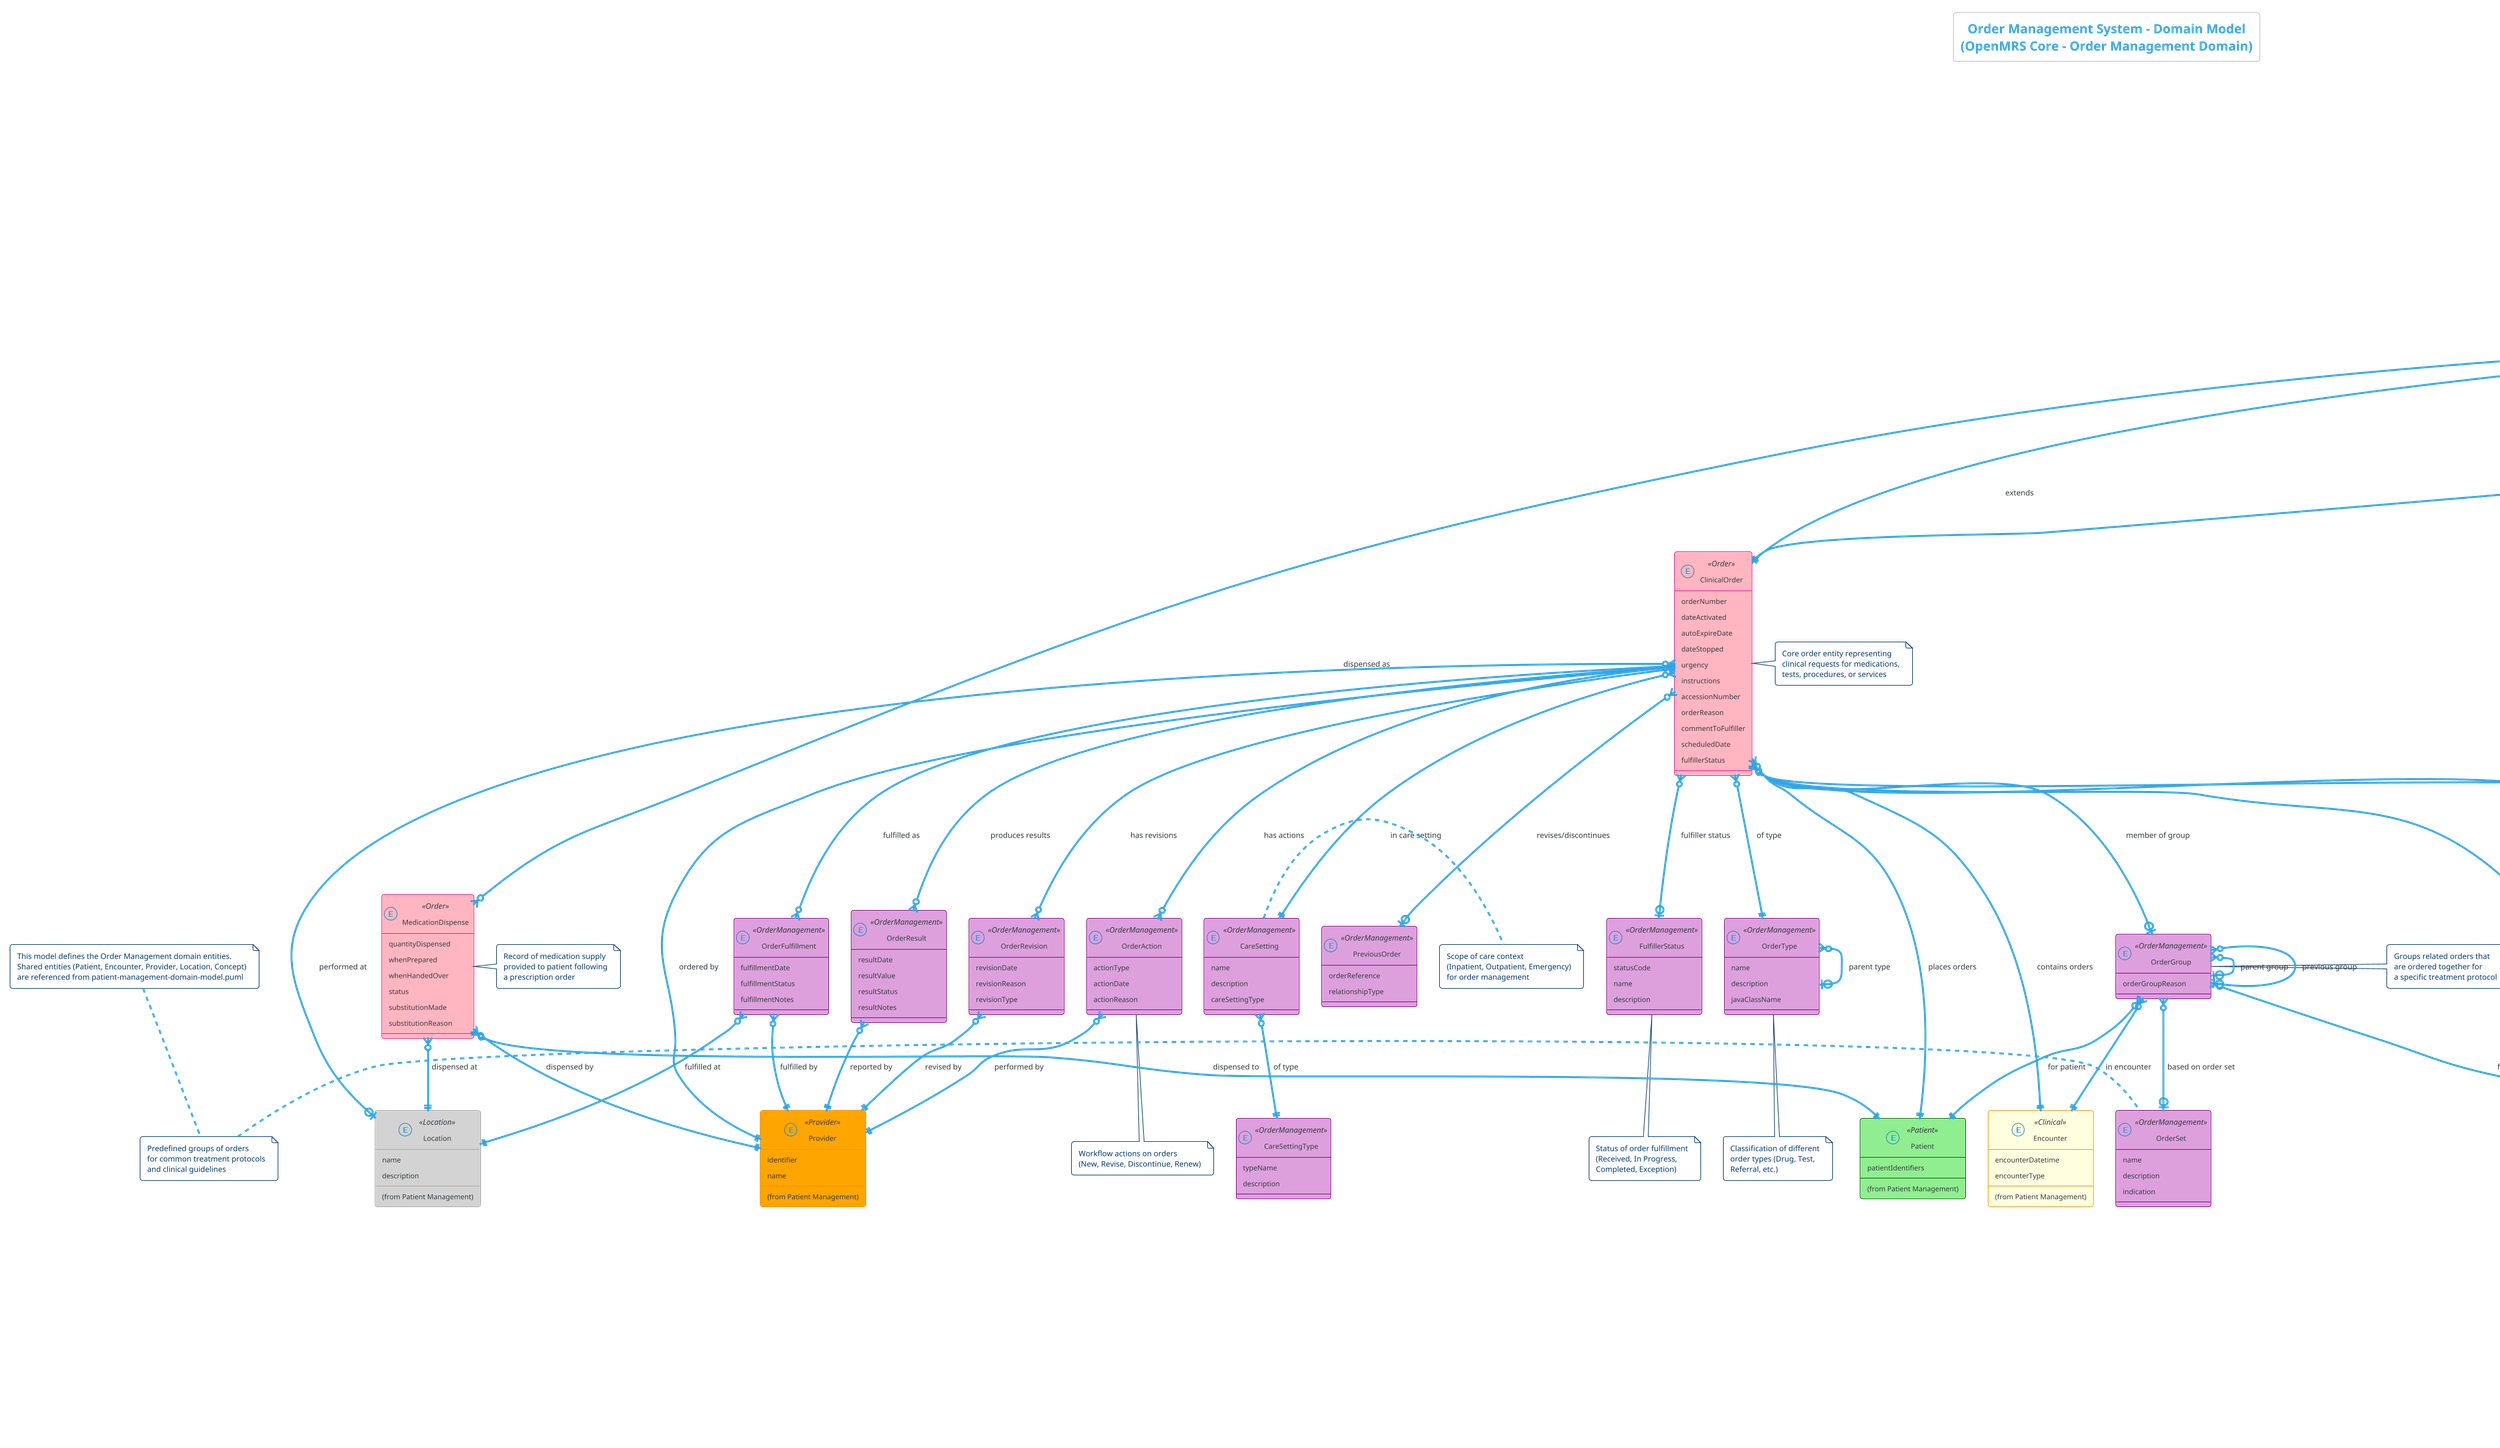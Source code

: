 @startuml Order Management System - Domain Model
!theme cerulean-outline
title Order Management System - Domain Model\n(OpenMRS Core - Order Management Domain)

' This model defines the conceptual domain entities for Order Management
' References shared entities from: patient-management-domain-model.puml and clinical-data-management-domain-model.puml
' Focuses on conceptual entities without database-specific implementation details

' Define entity colors and styles - consistent with other domain models
' Color Legend - aligned with DOMAIN_COLOR_STANDARDS.md:
' - LightGreen (Patient): Patient-specific entities (from Patient Management)
' - Orange (Provider): Healthcare provider entities (from Patient Management)
' - LightGray (Location): Location and facility entities (from Patient Management)
' - LightYellow (Clinical): Clinical care episode entities (from Patient Management)
' - LightCyan (Concept): Clinical vocabulary and concept entities (from Patient Management)
' - LightPink (Order): Clinical order and request entities (Order Management Domain)
' - LightSalmon (Pharmaceutical): Medication and pharmaceutical entities (Order Management Domain)
' - Wheat (Service): Service and test order entities (Order Management Domain)
' - Plum (OrderManagement): Order workflow and management entities (Order Management Domain)

skinparam class {
    ' Shared entities from other domain models
    BackgroundColor<<Patient>> LightGreen
    BackgroundColor<<Provider>> Orange
    BackgroundColor<<Location>> LightGray
    BackgroundColor<<Clinical>> LightYellow
    BackgroundColor<<Concept>> LightCyan
    
    ' Order Management specific entities - aligned with standards
    BackgroundColor<<Order>> LightPink
    BackgroundColor<<Pharmaceutical>> LightSalmon
    BackgroundColor<<Service>> Wheat
    BackgroundColor<<OrderManagement>> Plum
    
    ' Border colors for better distinction
    BorderColor<<Patient>> DarkGreen
    BorderColor<<Provider>> DarkOrange
    BorderColor<<Location>> DarkGray
    BorderColor<<Clinical>> DarkOrange
    BorderColor<<Concept>> DarkCyan
    BorderColor<<Order>> DeepPink
    BorderColor<<Pharmaceutical>> DarkRed
    BorderColor<<Service>> DarkGoldenRod
    BorderColor<<OrderManagement>> DarkMagenta
}

' === SHARED ENTITIES (referenced from patient-management-domain-model.puml) ===
entity Patient <<Patient>> {
    patientIdentifiers
    (from Patient Management)
}

entity Encounter <<Clinical>> {
    encounterDatetime
    encounterType
    (from Patient Management)
}

entity Provider <<Provider>> {
    identifier
    name
    (from Patient Management)
}

entity Location <<Location>> {
    name
    description
    (from Patient Management)
}

entity Concept <<Concept>> {
    name
    description
    conceptClass
    datatype
    (from Patient Management)
}

' === ORDER MANAGEMENT CORE ENTITIES ===

' Core Order Entity
entity ClinicalOrder <<Order>> {
    orderNumber
    dateActivated
    autoExpireDate
    dateStopped
    urgency
    instructions
    accessionNumber
    orderReason
    commentToFulfiller
    scheduledDate
    fulfillerStatus
}

' Order Action Workflow
entity OrderAction <<OrderManagement>> {
    actionType
    actionDate
    actionReason
}

entity OrderUrgency <<OrderManagement>> {
    urgencyLevel
    name
    description
}

entity FulfillerStatus <<OrderManagement>> {
    statusCode
    name
    description
}

' Order Classification
entity OrderType <<OrderManagement>> {
    name
    description
    javaClassName
}

entity CareSetting <<OrderManagement>> {
    name
    description
    careSettingType
}

entity CareSettingType <<OrderManagement>> {
    typeName
    description
}

' Order Grouping
entity OrderGroup <<OrderManagement>> {
    orderGroupReason
}

entity OrderSet <<OrderManagement>> {
    name
    description
    indication
}

' === MEDICATION ORDER ENTITIES ===

' Medication Order
entity MedicationOrder <<Order>> {
    dose
    asNeeded
    asNeededCondition
    quantity
    numRefills
    duration
    brandName
    dispenseAsWritten
    dosingInstructions
}

entity DosingInstructions <<Pharmaceutical>> {
    instructions
    administrationInstructions
}

' Order Frequency
entity OrderFrequency <<Pharmaceutical>> {
    frequencyPerDay
    name
    description
}

' Medication Entity
entity Medication <<Pharmaceutical>> {
    name
    strength
    combination
    maximumDailyDose
    minimumDailyDose
}

entity MedicationIngredient <<Pharmaceutical>> {
    name
    strength
}

entity DosageForm <<Pharmaceutical>> {
    name
    description
}

' Medication Dispensing
entity MedicationDispense <<Order>> {
    quantityDispensed
    whenPrepared
    whenHandedOver
    status
    substitutionMade
    substitutionReason
}

' === SERVICE ORDER ENTITIES ===

' Test Order
entity TestOrder <<Service>> {
    clinicalHistory
    specimenSource
    laterality
    numberOfRepeats
}

entity Laterality <<Service>> {
    side
    description
}

entity SpecimenSource <<Service>> {
    name
    description
}

' Referral Order
entity ReferralOrder <<Service>> {
    referralReason
    specialtyArea
    urgencyLevel
}

entity SpecialtyArea <<Service>> {
    name
    description
}

' Generic Service Order
entity ServiceOrder <<Service>> {
    clinicalHistory
    frequency
    numberOfRepeats
    location
}

' === ORDER MANAGEMENT WORKFLOW ENTITIES ===

' Order Fulfillment
entity OrderFulfillment <<OrderManagement>> {
    fulfillmentDate
    fulfillmentStatus
    fulfillmentNotes
}

entity OrderResult <<OrderManagement>> {
    resultDate
    resultValue
    resultStatus
    resultNotes
}

' Order Revision and History
entity OrderRevision <<OrderManagement>> {
    revisionDate
    revisionReason
    revisionType
}

entity PreviousOrder <<OrderManagement>> {
    orderReference
    relationshipType
}

' === RELATIONSHIPS ===

' Core Order Relationships
Patient ||--o{ ClinicalOrder : "places orders"
Encounter ||--o{ ClinicalOrder : "contains orders"
ClinicalOrder }o--|| Provider : "ordered by"
ClinicalOrder }o--|| OrderType : "of type"
ClinicalOrder }o--|| CareSetting : "in care setting"
ClinicalOrder }o--|| Concept : "orders concept"
ClinicalOrder }o--o| Concept : "for reason"
ClinicalOrder }o--o| OrderGroup : "member of group"
ClinicalOrder }o--|| OrderUrgency : "has urgency"
ClinicalOrder }o--o| FulfillerStatus : "fulfiller status"
ClinicalOrder }o--o| Location : "performed at"

' Order Action and Workflow
ClinicalOrder ||--o{ OrderAction : "has actions"
OrderAction }o--|| Provider : "performed by"

' Order Type Hierarchy and Care Settings
OrderType }o--o| OrderType : "parent type"
CareSetting }o--|| CareSettingType : "of type"

' Order Grouping
OrderGroup }o--|| Patient : "for patient"
OrderGroup }o--|| Encounter : "in encounter"
OrderGroup }o--o| OrderSet : "based on order set"
OrderGroup }o--o| Concept : "for reason"
OrderGroup }o--o| OrderGroup : "parent group"
OrderGroup }o--o| OrderGroup : "previous group"

' Medication Orders (extending ClinicalOrder)
MedicationOrder ||--|| ClinicalOrder : "extends"
MedicationOrder }o--|| Medication : "prescribes medication"
MedicationOrder }o--o| OrderFrequency : "with frequency"
MedicationOrder }o--o| DosingInstructions : "has dosing"
MedicationOrder }o--o| Concept : "dose units"
MedicationOrder }o--o| Concept : "quantity units"
MedicationOrder }o--o| Concept : "duration units"
MedicationOrder }o--o| Concept : "route"

' Medication Details
Medication ||--o{ MedicationIngredient : "contains ingredients"
Medication }o--|| Concept : "represents concept"
Medication }o--o| DosageForm : "has dosage form"
Medication }o--o| Concept : "dose limit units"
OrderFrequency }o--|| Concept : "frequency concept"

' Medication Dispensing
MedicationOrder ||--o{ MedicationDispense : "dispensed as"
MedicationDispense }o--|| Patient : "dispensed to"
MedicationDispense }o--|| Provider : "dispensed by"
MedicationDispense }o--|| Location : "dispensed at"

' Service Orders (extending ClinicalOrder)
ServiceOrder ||--|| ClinicalOrder : "extends"
ServiceOrder }o--o| OrderFrequency : "with frequency"
ServiceOrder }o--o| Concept : "service location"

' Test Orders (extending ServiceOrder)
TestOrder ||--|| ServiceOrder : "extends"
TestOrder }o--o| Laterality : "has laterality"
TestOrder }o--o| SpecimenSource : "specimen source"

' Referral Orders (extending ServiceOrder)
ReferralOrder ||--|| ServiceOrder : "extends"
ReferralOrder }o--o| SpecialtyArea : "to specialty"

' Order Fulfillment and Results
ClinicalOrder ||--o{ OrderFulfillment : "fulfilled as"
OrderFulfillment }o--|| Provider : "fulfilled by"
OrderFulfillment }o--|| Location : "fulfilled at"
ClinicalOrder ||--o{ OrderResult : "produces results"
OrderResult }o--|| Provider : "reported by"

' Order Revision and History
ClinicalOrder ||--o{ OrderRevision : "has revisions"
OrderRevision }o--|| Provider : "revised by"
ClinicalOrder }o--o| PreviousOrder : "revises/discontinues"

' Enhanced Concept Relationships
DosageForm }o--|| Concept : "represents concept"
SpecimenSource }o--|| Concept : "represents concept"
Laterality }o--|| Concept : "represents concept"
SpecialtyArea }o--|| Concept : "represents concept"

' === DOMAIN NOTES ===
note right of ClinicalOrder : Core order entity representing\nclinical requests for medications,\ntests, procedures, or services
note right of MedicationOrder : Prescription orders with detailed\ndosing, frequency, and\nadministration instructions
note right of TestOrder : Laboratory and diagnostic\ntest orders with specimen\nand clinical context
note right of ReferralOrder : Referral requests to specialists\nor other care providers
note right of OrderGroup : Groups related orders that\nare ordered together for\na specific treatment protocol
note right of OrderFrequency : Standardized frequency patterns\nfor medication administration\nand service delivery
note right of CareSetting : Scope of care context\n(Inpatient, Outpatient, Emergency)\nfor order management
note right of DosingInstructions : Complex dosing patterns and\nadministration instructions\nfor medications
note right of Medication : Pharmaceutical products with\ningredients, strength, and\ndosage form information
note right of MedicationDispense : Record of medication supply\nprovided to patient following\na prescription order
note bottom of OrderType : Classification of different\norder types (Drug, Test,\nReferral, etc.)
note bottom of OrderAction : Workflow actions on orders\n(New, Revise, Discontinue, Renew)
note bottom of FulfillerStatus : Status of order fulfillment\n(Received, In Progress,\nCompleted, Exception)
note left of OrderSet : Predefined groups of orders\nfor common treatment protocols\nand clinical guidelines

' Reference note
note top : This model defines the Order Management domain entities.\nShared entities (Patient, Encounter, Provider, Location, Concept)\nare referenced from patient-management-domain-model.puml

' Color Legend Table
legend right
|= Color |= Description |= Domain |
|<back:LightGreen>   </back>| Patient entities | Patient Management |
|<back:Orange>   </back>| Healthcare providers | Patient Management |
|<back:LightGray>   </back>| Locations | Patient Management |
|<back:LightYellow>   </back>| Clinical episodes | Patient Management |
|<back:LightCyan>   </back>| Clinical concepts | Patient Management |
|<back:LightPink>   </back>| Clinical orders | Order Management |
|<back:LightSalmon>   </back>| Pharmaceutical entities | Order Management |
|<back:Wheat>   </back>| Service & test orders | Order Management |
|<back:Plum>   </back>| Order workflow & management | Order Management |
endlegend

@enduml
